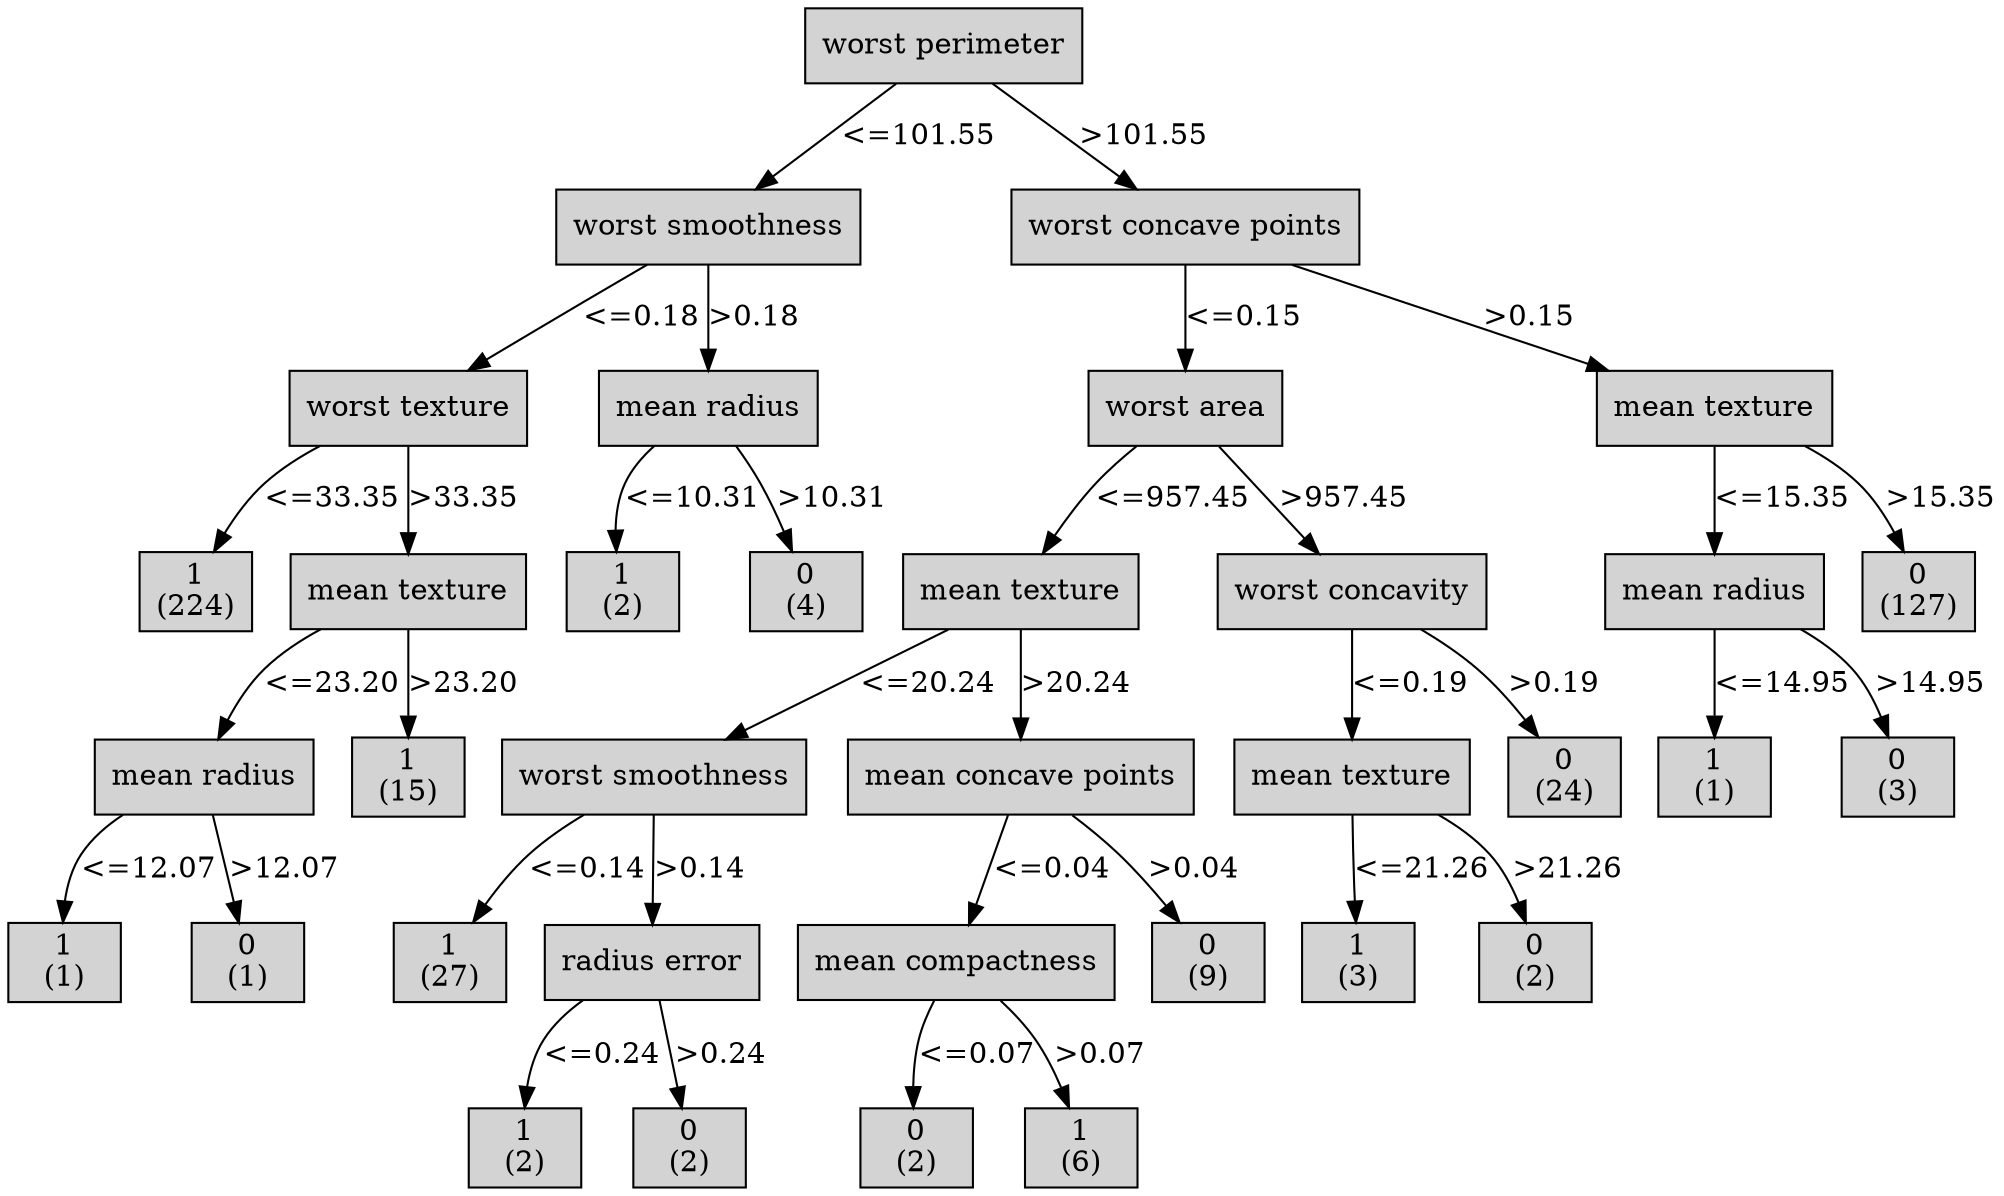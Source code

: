 digraph ID3_Tree {
"0" [shape=box, style=filled, label="worst perimeter
", weight=1]
"1" [shape=box, style=filled, label="worst smoothness
", weight=2]
0 -> 1 [ label = "<=101.55"];
"2" [shape=box, style=filled, label="worst texture
", weight=3]
1 -> 2 [ label = "<=0.18"];
"3" [shape=box, style=filled, label="1
(224)
", weight=4]
2 -> 3 [ label = "<=33.35"];
"4" [shape=box, style=filled, label="mean texture
", weight=4]
2 -> 4 [ label = ">33.35"];
"5" [shape=box, style=filled, label="mean radius
", weight=5]
4 -> 5 [ label = "<=23.20"];
"6" [shape=box, style=filled, label="1
(1)
", weight=6]
5 -> 6 [ label = "<=12.07"];
"7" [shape=box, style=filled, label="0
(1)
", weight=6]
5 -> 7 [ label = ">12.07"];
"8" [shape=box, style=filled, label="1
(15)
", weight=5]
4 -> 8 [ label = ">23.20"];
"9" [shape=box, style=filled, label="mean radius
", weight=3]
1 -> 9 [ label = ">0.18"];
"10" [shape=box, style=filled, label="1
(2)
", weight=4]
9 -> 10 [ label = "<=10.31"];
"11" [shape=box, style=filled, label="0
(4)
", weight=4]
9 -> 11 [ label = ">10.31"];
"12" [shape=box, style=filled, label="worst concave points
", weight=2]
0 -> 12 [ label = ">101.55"];
"13" [shape=box, style=filled, label="worst area
", weight=3]
12 -> 13 [ label = "<=0.15"];
"14" [shape=box, style=filled, label="mean texture
", weight=4]
13 -> 14 [ label = "<=957.45"];
"15" [shape=box, style=filled, label="worst smoothness
", weight=5]
14 -> 15 [ label = "<=20.24"];
"16" [shape=box, style=filled, label="1
(27)
", weight=6]
15 -> 16 [ label = "<=0.14"];
"17" [shape=box, style=filled, label="radius error
", weight=6]
15 -> 17 [ label = ">0.14"];
"18" [shape=box, style=filled, label="1
(2)
", weight=7]
17 -> 18 [ label = "<=0.24"];
"19" [shape=box, style=filled, label="0
(2)
", weight=7]
17 -> 19 [ label = ">0.24"];
"20" [shape=box, style=filled, label="mean concave points
", weight=5]
14 -> 20 [ label = ">20.24"];
"21" [shape=box, style=filled, label="mean compactness
", weight=6]
20 -> 21 [ label = "<=0.04"];
"22" [shape=box, style=filled, label="0
(2)
", weight=7]
21 -> 22 [ label = "<=0.07"];
"23" [shape=box, style=filled, label="1
(6)
", weight=7]
21 -> 23 [ label = ">0.07"];
"24" [shape=box, style=filled, label="0
(9)
", weight=6]
20 -> 24 [ label = ">0.04"];
"25" [shape=box, style=filled, label="worst concavity
", weight=4]
13 -> 25 [ label = ">957.45"];
"26" [shape=box, style=filled, label="mean texture
", weight=5]
25 -> 26 [ label = "<=0.19"];
"27" [shape=box, style=filled, label="1
(3)
", weight=6]
26 -> 27 [ label = "<=21.26"];
"28" [shape=box, style=filled, label="0
(2)
", weight=6]
26 -> 28 [ label = ">21.26"];
"29" [shape=box, style=filled, label="0
(24)
", weight=5]
25 -> 29 [ label = ">0.19"];
"30" [shape=box, style=filled, label="mean texture
", weight=3]
12 -> 30 [ label = ">0.15"];
"31" [shape=box, style=filled, label="mean radius
", weight=4]
30 -> 31 [ label = "<=15.35"];
"32" [shape=box, style=filled, label="1
(1)
", weight=5]
31 -> 32 [ label = "<=14.95"];
"33" [shape=box, style=filled, label="0
(3)
", weight=5]
31 -> 33 [ label = ">14.95"];
"34" [shape=box, style=filled, label="0
(127)
", weight=4]
30 -> 34 [ label = ">15.35"];
{rank=same; 0;};
{rank=same; 1;12;};
{rank=same; 2;9;13;30;};
{rank=same; 3;4;10;11;14;25;31;34;};
{rank=same; 5;8;15;20;26;29;32;33;};
{rank=same; 6;7;16;17;21;24;27;28;};
{rank=same; 18;19;22;23;};
}